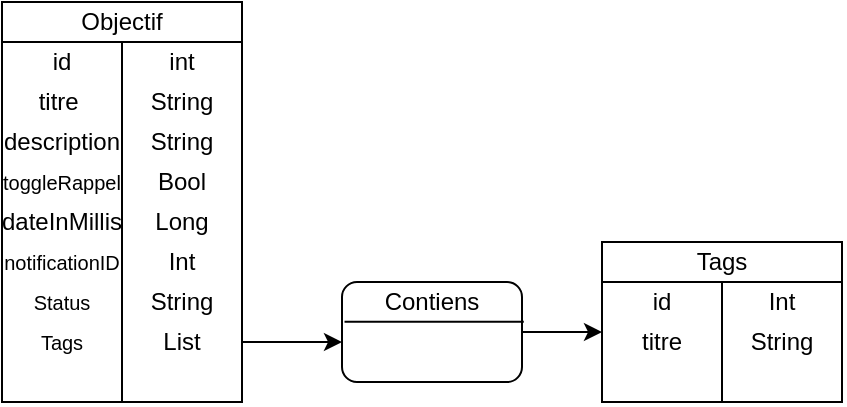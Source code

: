 <mxfile version="24.2.5" type="device">
  <diagram name="Page-1" id="ga_Bw6S1ilXXfQb4dwTx">
    <mxGraphModel dx="819" dy="482" grid="1" gridSize="10" guides="1" tooltips="1" connect="1" arrows="1" fold="1" page="1" pageScale="1" pageWidth="827" pageHeight="1169" math="0" shadow="0">
      <root>
        <mxCell id="0" />
        <mxCell id="1" parent="0" />
        <mxCell id="kKYT0uySvH1fV6nTi6DE-1" value="" style="rounded=0;whiteSpace=wrap;html=1;" vertex="1" parent="1">
          <mxGeometry x="160" y="80" width="120" height="200" as="geometry" />
        </mxCell>
        <mxCell id="kKYT0uySvH1fV6nTi6DE-2" value="" style="endArrow=none;html=1;rounded=0;exitX=0;exitY=0.25;exitDx=0;exitDy=0;entryX=1;entryY=0.25;entryDx=0;entryDy=0;" edge="1" parent="1">
          <mxGeometry width="50" height="50" relative="1" as="geometry">
            <mxPoint x="160" y="100.0" as="sourcePoint" />
            <mxPoint x="280" y="100.0" as="targetPoint" />
          </mxGeometry>
        </mxCell>
        <mxCell id="kKYT0uySvH1fV6nTi6DE-4" value="Objectif" style="text;html=1;align=center;verticalAlign=middle;whiteSpace=wrap;rounded=0;" vertex="1" parent="1">
          <mxGeometry x="160" y="80" width="120" height="20" as="geometry" />
        </mxCell>
        <mxCell id="kKYT0uySvH1fV6nTi6DE-5" value="" style="endArrow=none;html=1;rounded=0;exitX=0.5;exitY=1;exitDx=0;exitDy=0;entryX=0.5;entryY=1;entryDx=0;entryDy=0;" edge="1" parent="1" source="kKYT0uySvH1fV6nTi6DE-4" target="kKYT0uySvH1fV6nTi6DE-1">
          <mxGeometry width="50" height="50" relative="1" as="geometry">
            <mxPoint x="220" y="250" as="sourcePoint" />
            <mxPoint x="270" y="200" as="targetPoint" />
          </mxGeometry>
        </mxCell>
        <mxCell id="kKYT0uySvH1fV6nTi6DE-6" value="titre&amp;nbsp;" style="text;html=1;align=center;verticalAlign=middle;whiteSpace=wrap;rounded=0;" vertex="1" parent="1">
          <mxGeometry x="160" y="120" width="60" height="20" as="geometry" />
        </mxCell>
        <mxCell id="kKYT0uySvH1fV6nTi6DE-7" value="String" style="text;html=1;align=center;verticalAlign=middle;whiteSpace=wrap;rounded=0;" vertex="1" parent="1">
          <mxGeometry x="220" y="120" width="60" height="20" as="geometry" />
        </mxCell>
        <mxCell id="kKYT0uySvH1fV6nTi6DE-8" value="description" style="text;html=1;align=center;verticalAlign=middle;whiteSpace=wrap;rounded=0;" vertex="1" parent="1">
          <mxGeometry x="160" y="140" width="60" height="20" as="geometry" />
        </mxCell>
        <mxCell id="kKYT0uySvH1fV6nTi6DE-9" value="String" style="text;html=1;align=center;verticalAlign=middle;whiteSpace=wrap;rounded=0;" vertex="1" parent="1">
          <mxGeometry x="220" y="140" width="60" height="20" as="geometry" />
        </mxCell>
        <mxCell id="kKYT0uySvH1fV6nTi6DE-10" value="toggleRappel" style="text;html=1;align=center;verticalAlign=middle;whiteSpace=wrap;rounded=0;fontSize=10;" vertex="1" parent="1">
          <mxGeometry x="160" y="160" width="60" height="20" as="geometry" />
        </mxCell>
        <mxCell id="kKYT0uySvH1fV6nTi6DE-11" value="Bool" style="text;html=1;align=center;verticalAlign=middle;whiteSpace=wrap;rounded=0;" vertex="1" parent="1">
          <mxGeometry x="220" y="160" width="60" height="20" as="geometry" />
        </mxCell>
        <mxCell id="kKYT0uySvH1fV6nTi6DE-12" value="dateInMillis" style="text;html=1;align=center;verticalAlign=middle;whiteSpace=wrap;rounded=0;" vertex="1" parent="1">
          <mxGeometry x="160" y="180" width="60" height="20" as="geometry" />
        </mxCell>
        <mxCell id="kKYT0uySvH1fV6nTi6DE-13" value="Long" style="text;html=1;align=center;verticalAlign=middle;whiteSpace=wrap;rounded=0;" vertex="1" parent="1">
          <mxGeometry x="220" y="180" width="60" height="20" as="geometry" />
        </mxCell>
        <mxCell id="kKYT0uySvH1fV6nTi6DE-14" value="&lt;font style=&quot;font-size: 10px;&quot;&gt;notificationID&lt;/font&gt;" style="text;html=1;align=center;verticalAlign=middle;whiteSpace=wrap;rounded=0;" vertex="1" parent="1">
          <mxGeometry x="160" y="200" width="60" height="20" as="geometry" />
        </mxCell>
        <mxCell id="kKYT0uySvH1fV6nTi6DE-16" style="edgeStyle=orthogonalEdgeStyle;rounded=0;orthogonalLoop=1;jettySize=auto;html=1;entryX=0;entryY=0;entryDx=0;entryDy=0;exitX=1;exitY=0.5;exitDx=0;exitDy=0;" edge="1" parent="1">
          <mxGeometry relative="1" as="geometry">
            <mxPoint x="330" y="250" as="targetPoint" />
            <mxPoint x="280" y="270" as="sourcePoint" />
            <Array as="points">
              <mxPoint x="320" y="250" />
              <mxPoint x="320" y="250" />
            </Array>
          </mxGeometry>
        </mxCell>
        <mxCell id="kKYT0uySvH1fV6nTi6DE-15" value="Int" style="text;html=1;align=center;verticalAlign=middle;whiteSpace=wrap;rounded=0;" vertex="1" parent="1">
          <mxGeometry x="220" y="200" width="60" height="20" as="geometry" />
        </mxCell>
        <mxCell id="kKYT0uySvH1fV6nTi6DE-32" value="" style="rounded=0;whiteSpace=wrap;html=1;" vertex="1" parent="1">
          <mxGeometry x="460" y="200" width="120" height="80" as="geometry" />
        </mxCell>
        <mxCell id="kKYT0uySvH1fV6nTi6DE-33" value="" style="endArrow=none;html=1;rounded=0;exitX=0;exitY=0.25;exitDx=0;exitDy=0;entryX=1;entryY=0.25;entryDx=0;entryDy=0;" edge="1" parent="1">
          <mxGeometry width="50" height="50" relative="1" as="geometry">
            <mxPoint x="460" y="220.0" as="sourcePoint" />
            <mxPoint x="580" y="220.0" as="targetPoint" />
          </mxGeometry>
        </mxCell>
        <mxCell id="kKYT0uySvH1fV6nTi6DE-34" value="Tags" style="text;html=1;align=center;verticalAlign=middle;whiteSpace=wrap;rounded=0;" vertex="1" parent="1">
          <mxGeometry x="460" y="200" width="120" height="20" as="geometry" />
        </mxCell>
        <mxCell id="kKYT0uySvH1fV6nTi6DE-35" value="" style="endArrow=none;html=1;rounded=0;exitX=0.5;exitY=1;exitDx=0;exitDy=0;entryX=0.5;entryY=1;entryDx=0;entryDy=0;" edge="1" parent="1" source="kKYT0uySvH1fV6nTi6DE-34" target="kKYT0uySvH1fV6nTi6DE-32">
          <mxGeometry width="50" height="50" relative="1" as="geometry">
            <mxPoint x="520" y="370" as="sourcePoint" />
            <mxPoint x="570" y="320" as="targetPoint" />
          </mxGeometry>
        </mxCell>
        <mxCell id="kKYT0uySvH1fV6nTi6DE-36" value="id" style="text;html=1;align=center;verticalAlign=middle;whiteSpace=wrap;rounded=0;" vertex="1" parent="1">
          <mxGeometry x="460" y="220" width="60" height="20" as="geometry" />
        </mxCell>
        <mxCell id="kKYT0uySvH1fV6nTi6DE-37" value="Int" style="text;html=1;align=center;verticalAlign=middle;whiteSpace=wrap;rounded=0;" vertex="1" parent="1">
          <mxGeometry x="520" y="220" width="60" height="20" as="geometry" />
        </mxCell>
        <mxCell id="kKYT0uySvH1fV6nTi6DE-38" value="titre" style="text;html=1;align=center;verticalAlign=middle;whiteSpace=wrap;rounded=0;" vertex="1" parent="1">
          <mxGeometry x="460" y="240" width="60" height="20" as="geometry" />
        </mxCell>
        <mxCell id="kKYT0uySvH1fV6nTi6DE-39" value="String" style="text;html=1;align=center;verticalAlign=middle;whiteSpace=wrap;rounded=0;" vertex="1" parent="1">
          <mxGeometry x="520" y="240" width="60" height="20" as="geometry" />
        </mxCell>
        <mxCell id="kKYT0uySvH1fV6nTi6DE-46" value="&lt;font style=&quot;font-size: 10px;&quot;&gt;Tags&lt;/font&gt;" style="text;html=1;align=center;verticalAlign=middle;whiteSpace=wrap;rounded=0;" vertex="1" parent="1">
          <mxGeometry x="160" y="240" width="60" height="20" as="geometry" />
        </mxCell>
        <mxCell id="kKYT0uySvH1fV6nTi6DE-47" value="List" style="text;html=1;align=center;verticalAlign=middle;whiteSpace=wrap;rounded=0;" vertex="1" parent="1">
          <mxGeometry x="220" y="240" width="60" height="20" as="geometry" />
        </mxCell>
        <mxCell id="kKYT0uySvH1fV6nTi6DE-48" value="id" style="text;html=1;align=center;verticalAlign=middle;whiteSpace=wrap;rounded=0;" vertex="1" parent="1">
          <mxGeometry x="160" y="100" width="60" height="20" as="geometry" />
        </mxCell>
        <mxCell id="kKYT0uySvH1fV6nTi6DE-49" value="int" style="text;html=1;align=center;verticalAlign=middle;whiteSpace=wrap;rounded=0;" vertex="1" parent="1">
          <mxGeometry x="220" y="100" width="60" height="20" as="geometry" />
        </mxCell>
        <mxCell id="kKYT0uySvH1fV6nTi6DE-52" value="&lt;font style=&quot;font-size: 10px;&quot;&gt;Status&lt;/font&gt;" style="text;html=1;align=center;verticalAlign=middle;whiteSpace=wrap;rounded=0;" vertex="1" parent="1">
          <mxGeometry x="160" y="220" width="60" height="20" as="geometry" />
        </mxCell>
        <mxCell id="kKYT0uySvH1fV6nTi6DE-53" value="String" style="text;html=1;align=center;verticalAlign=middle;whiteSpace=wrap;rounded=0;" vertex="1" parent="1">
          <mxGeometry x="220" y="220" width="60" height="20" as="geometry" />
        </mxCell>
        <mxCell id="kKYT0uySvH1fV6nTi6DE-58" style="edgeStyle=orthogonalEdgeStyle;rounded=0;orthogonalLoop=1;jettySize=auto;html=1;entryX=0;entryY=0.25;entryDx=0;entryDy=0;" edge="1" parent="1" source="kKYT0uySvH1fV6nTi6DE-54" target="kKYT0uySvH1fV6nTi6DE-38">
          <mxGeometry relative="1" as="geometry" />
        </mxCell>
        <mxCell id="kKYT0uySvH1fV6nTi6DE-54" value="" style="rounded=1;whiteSpace=wrap;html=1;" vertex="1" parent="1">
          <mxGeometry x="330" y="220" width="90" height="50" as="geometry" />
        </mxCell>
        <mxCell id="kKYT0uySvH1fV6nTi6DE-55" value="" style="endArrow=none;html=1;rounded=0;exitX=0.014;exitY=0.397;exitDx=0;exitDy=0;exitPerimeter=0;entryX=1.01;entryY=0.397;entryDx=0;entryDy=0;entryPerimeter=0;" edge="1" parent="1" source="kKYT0uySvH1fV6nTi6DE-54" target="kKYT0uySvH1fV6nTi6DE-54">
          <mxGeometry width="50" height="50" relative="1" as="geometry">
            <mxPoint x="310" y="270" as="sourcePoint" />
            <mxPoint x="360" y="220" as="targetPoint" />
          </mxGeometry>
        </mxCell>
        <mxCell id="kKYT0uySvH1fV6nTi6DE-56" value="Contiens" style="text;html=1;align=center;verticalAlign=middle;whiteSpace=wrap;rounded=0;" vertex="1" parent="1">
          <mxGeometry x="315" y="220" width="120" height="20" as="geometry" />
        </mxCell>
      </root>
    </mxGraphModel>
  </diagram>
</mxfile>
